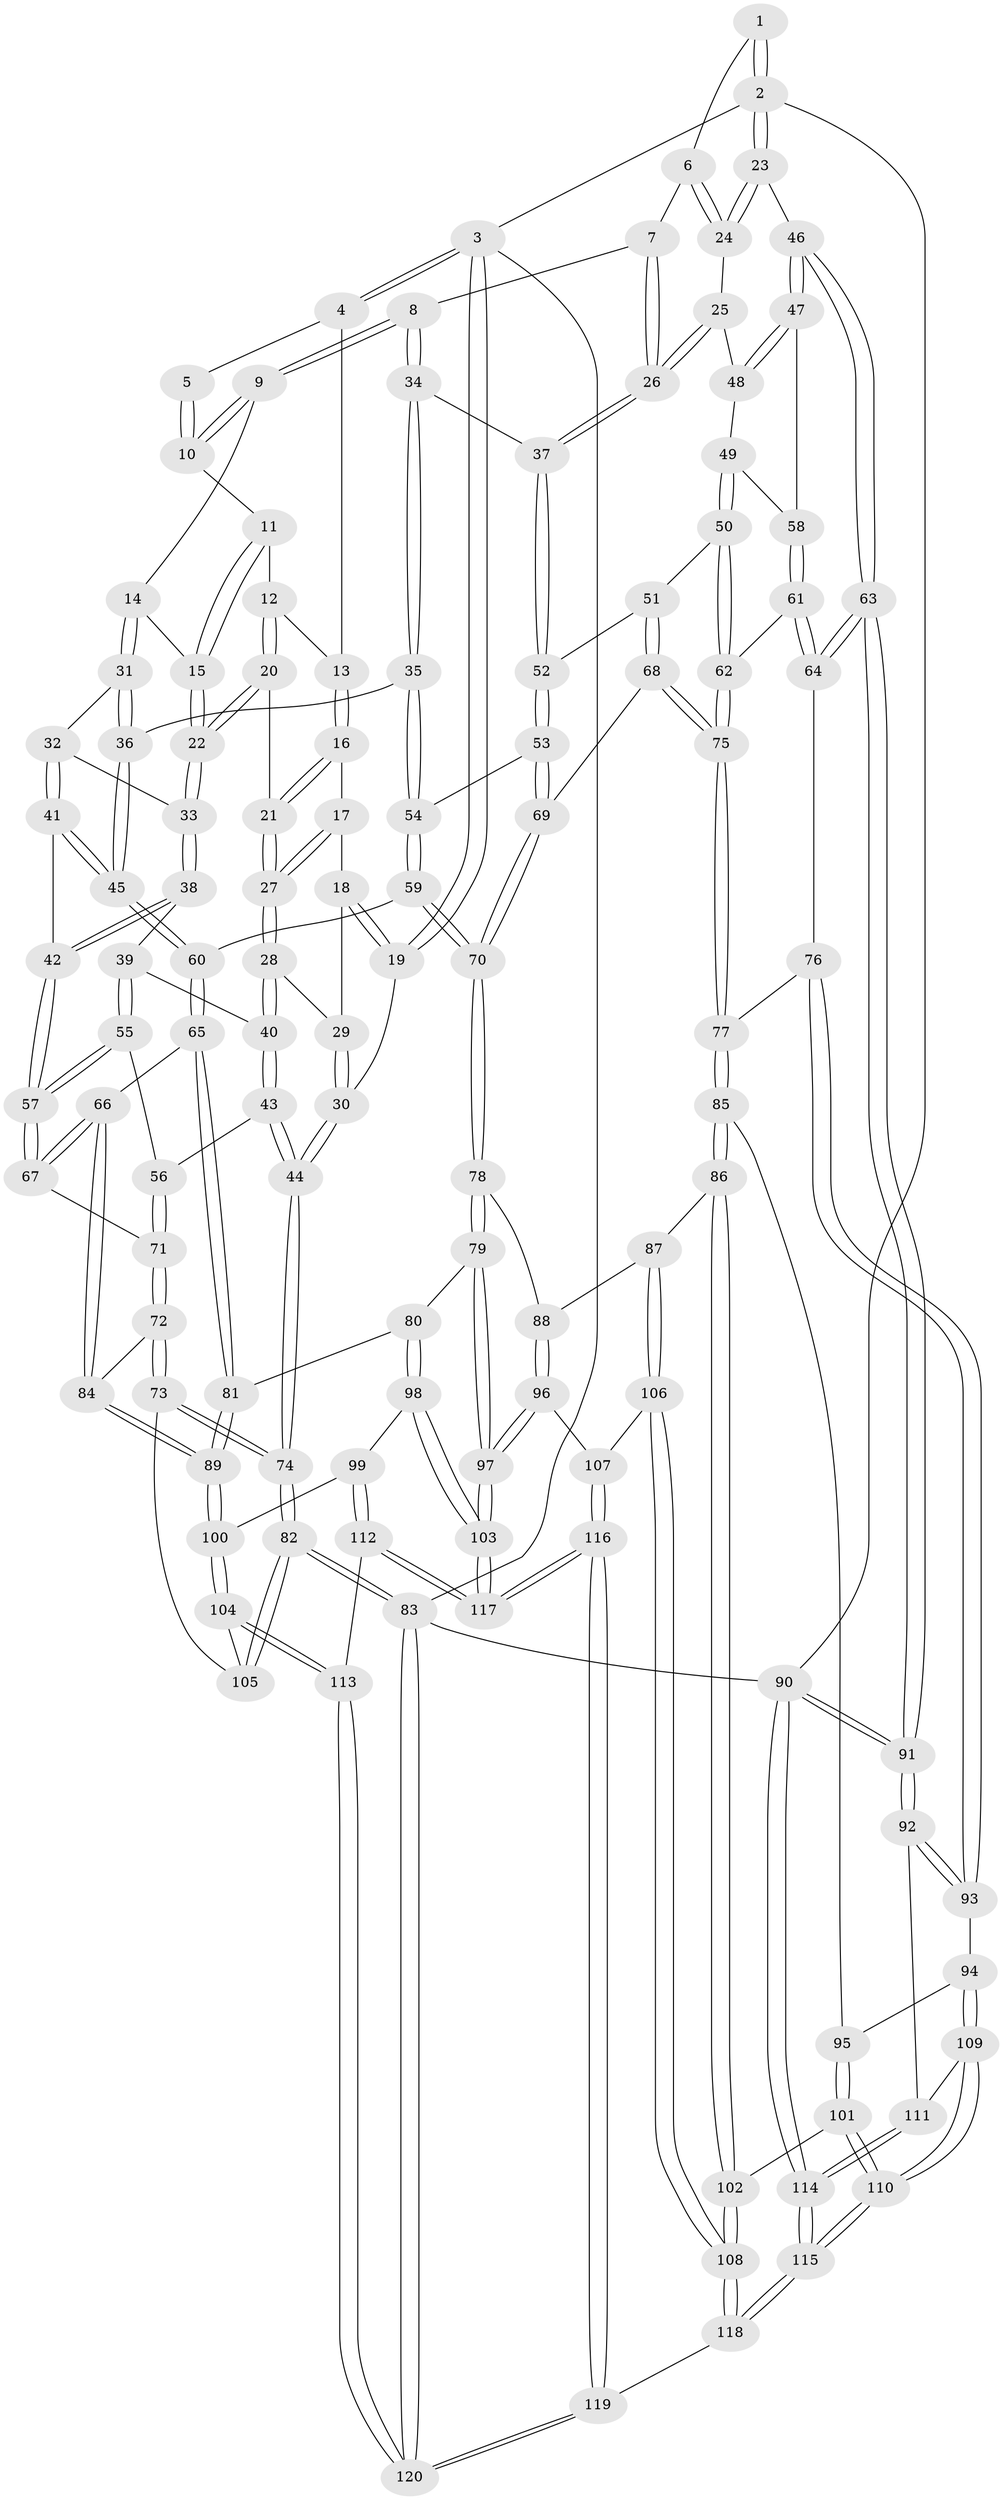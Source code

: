 // Generated by graph-tools (version 1.1) at 2025/17/03/09/25 04:17:11]
// undirected, 120 vertices, 297 edges
graph export_dot {
graph [start="1"]
  node [color=gray90,style=filled];
  1 [pos="+0.7917329478251625+0"];
  2 [pos="+1+0"];
  3 [pos="+0+0"];
  4 [pos="+0.13842151325825586+0"];
  5 [pos="+0.35457633352005413+0"];
  6 [pos="+0.7245579069706963+0.009206042142060594"];
  7 [pos="+0.7002646415637779+0.03353187442813219"];
  8 [pos="+0.5385104826013902+0.16334547165651184"];
  9 [pos="+0.5022277910229115+0.15198828517803012"];
  10 [pos="+0.4047808230529466+0"];
  11 [pos="+0.32455829371930733+0.09729348692650425"];
  12 [pos="+0.26714313029624076+0.11450401495495169"];
  13 [pos="+0.16247338382726334+0.012533462262645002"];
  14 [pos="+0.40282354721790103+0.2005920693868821"];
  15 [pos="+0.39979917540992577+0.20122479701035711"];
  16 [pos="+0.12113895779844928+0.14841713117806135"];
  17 [pos="+0.12086918620862697+0.1486903849324447"];
  18 [pos="+0.06745699889213586+0.16618607560322837"];
  19 [pos="+0+0.14086942611365888"];
  20 [pos="+0.295184701678312+0.2301171793063544"];
  21 [pos="+0.2574705986503928+0.2282445556128856"];
  22 [pos="+0.31058781014799486+0.23956149585174522"];
  23 [pos="+1+0.12915400665217383"];
  24 [pos="+0.8729640500282173+0.2405386637758762"];
  25 [pos="+0.8275817928639223+0.29972485033036533"];
  26 [pos="+0.7230401718366952+0.3251042243657252"];
  27 [pos="+0.13469498372572947+0.30960018433803116"];
  28 [pos="+0.13036310221391728+0.32040692929803566"];
  29 [pos="+0.04899965023768249+0.2583720790395368"];
  30 [pos="+0+0.3624874685399849"];
  31 [pos="+0.4348466190933549+0.35410661987415915"];
  32 [pos="+0.36871189646670793+0.3417868419825306"];
  33 [pos="+0.30834046354692723+0.2969082278702242"];
  34 [pos="+0.5999908649724227+0.3134372564230141"];
  35 [pos="+0.5664773916566326+0.36191335270058145"];
  36 [pos="+0.46864475975054337+0.37908905916037017"];
  37 [pos="+0.7212897272972008+0.32578807514782504"];
  38 [pos="+0.2628626761357386+0.3680043585067287"];
  39 [pos="+0.18905663031047829+0.38899860363907934"];
  40 [pos="+0.1300400631235416+0.32888710009604266"];
  41 [pos="+0.35347431674449703+0.46579693791010224"];
  42 [pos="+0.3408486652732038+0.4612006677253929"];
  43 [pos="+0+0.41328395132287093"];
  44 [pos="+0+0.39049823482018525"];
  45 [pos="+0.38167015917417907+0.4844713060640851"];
  46 [pos="+1+0.44533946635140464"];
  47 [pos="+0.9551031075620607+0.4472621444695274"];
  48 [pos="+0.8435334499633635+0.33563281265829376"];
  49 [pos="+0.8312793084712115+0.4501696716290615"];
  50 [pos="+0.7937447076475059+0.5092387624535321"];
  51 [pos="+0.7427615429490488+0.48825573471834266"];
  52 [pos="+0.7316462127442627+0.4680058586848189"];
  53 [pos="+0.5896191905934893+0.4852132914735839"];
  54 [pos="+0.5707690019315133+0.41465272489580635"];
  55 [pos="+0.1816935081384918+0.4244434544518358"];
  56 [pos="+0.06613063616537894+0.4924560746197784"];
  57 [pos="+0.22044556974378035+0.5096971758736196"];
  58 [pos="+0.9163776930657228+0.4875337733979835"];
  59 [pos="+0.41410565072104966+0.5386876567986302"];
  60 [pos="+0.39420638381148543+0.5228082953402824"];
  61 [pos="+0.8957373022798493+0.5317068092008866"];
  62 [pos="+0.809934892989618+0.5347129923792482"];
  63 [pos="+1+0.5498197248627695"];
  64 [pos="+0.9202840708344675+0.5746370201634371"];
  65 [pos="+0.27205434953789065+0.6069942985592635"];
  66 [pos="+0.20755806952153322+0.6014707747479584"];
  67 [pos="+0.2056532095768736+0.5951703872821353"];
  68 [pos="+0.6516783782378248+0.5992140219129847"];
  69 [pos="+0.5841547651338466+0.5874488662300211"];
  70 [pos="+0.5030094687210952+0.6424978213770716"];
  71 [pos="+0.07376889098917616+0.5114747498387487"];
  72 [pos="+0.005215302625991247+0.7125671719215257"];
  73 [pos="+0+0.7181723829824993"];
  74 [pos="+0+0.7211168926905248"];
  75 [pos="+0.7759051378067323+0.686972060635174"];
  76 [pos="+0.8960400941801229+0.6568229849753237"];
  77 [pos="+0.7767487910227593+0.6885820857300058"];
  78 [pos="+0.4905724341430141+0.6868712857913115"];
  79 [pos="+0.4577090680068762+0.714798420160311"];
  80 [pos="+0.4023140653822171+0.7289505148243635"];
  81 [pos="+0.38078563975544844+0.7249466096307463"];
  82 [pos="+0+1"];
  83 [pos="+0+1"];
  84 [pos="+0.14840987190374136+0.7016563553530007"];
  85 [pos="+0.7721322722182983+0.7196885782398181"];
  86 [pos="+0.7051643531356432+0.775496452243206"];
  87 [pos="+0.6360030695067689+0.7874284758402529"];
  88 [pos="+0.5473521958368995+0.7320037763361024"];
  89 [pos="+0.21443460116711754+0.7811795559396486"];
  90 [pos="+1+1"];
  91 [pos="+1+0.7123350303863671"];
  92 [pos="+1+0.7278026917609182"];
  93 [pos="+1+0.7285498728130022"];
  94 [pos="+0.9078923849793071+0.8075213188090182"];
  95 [pos="+0.7931145155202869+0.7442706494244594"];
  96 [pos="+0.5475748799864427+0.8816704970919695"];
  97 [pos="+0.4805093860425345+0.8784014265887596"];
  98 [pos="+0.3495938221403307+0.8798743873157572"];
  99 [pos="+0.24264705663224093+0.8415911174383531"];
  100 [pos="+0.21633535441359555+0.8175008630418217"];
  101 [pos="+0.8186109703136013+0.9229272058739268"];
  102 [pos="+0.7313140777956361+0.9238921875584037"];
  103 [pos="+0.4023119500212204+0.9900581042937907"];
  104 [pos="+0.1381157807182916+0.9080923320606153"];
  105 [pos="+0.08780581025335+0.8940475313712606"];
  106 [pos="+0.6021160894225763+0.8883111322115113"];
  107 [pos="+0.5696078473909618+0.8877451185130577"];
  108 [pos="+0.6614613005085863+0.9791549721746566"];
  109 [pos="+0.9058222366503574+0.8647613319531103"];
  110 [pos="+0.8455742817592125+0.9360919858519499"];
  111 [pos="+0.9582831291899802+0.8842563418060841"];
  112 [pos="+0.2607970214143242+0.960882859109133"];
  113 [pos="+0.14393083986058233+0.9266352631739159"];
  114 [pos="+1+1"];
  115 [pos="+1+1"];
  116 [pos="+0.40411443102129657+1"];
  117 [pos="+0.39176847212934074+1"];
  118 [pos="+0.5961327790655914+1"];
  119 [pos="+0.4057830664288914+1"];
  120 [pos="+0.11354543511018567+1"];
  1 -- 2;
  1 -- 2;
  1 -- 6;
  2 -- 3;
  2 -- 23;
  2 -- 23;
  2 -- 90;
  3 -- 4;
  3 -- 4;
  3 -- 19;
  3 -- 19;
  3 -- 83;
  4 -- 5;
  4 -- 13;
  5 -- 10;
  5 -- 10;
  6 -- 7;
  6 -- 24;
  6 -- 24;
  7 -- 8;
  7 -- 26;
  7 -- 26;
  8 -- 9;
  8 -- 9;
  8 -- 34;
  8 -- 34;
  9 -- 10;
  9 -- 10;
  9 -- 14;
  10 -- 11;
  11 -- 12;
  11 -- 15;
  11 -- 15;
  12 -- 13;
  12 -- 20;
  12 -- 20;
  13 -- 16;
  13 -- 16;
  14 -- 15;
  14 -- 31;
  14 -- 31;
  15 -- 22;
  15 -- 22;
  16 -- 17;
  16 -- 21;
  16 -- 21;
  17 -- 18;
  17 -- 27;
  17 -- 27;
  18 -- 19;
  18 -- 19;
  18 -- 29;
  19 -- 30;
  20 -- 21;
  20 -- 22;
  20 -- 22;
  21 -- 27;
  21 -- 27;
  22 -- 33;
  22 -- 33;
  23 -- 24;
  23 -- 24;
  23 -- 46;
  24 -- 25;
  25 -- 26;
  25 -- 26;
  25 -- 48;
  26 -- 37;
  26 -- 37;
  27 -- 28;
  27 -- 28;
  28 -- 29;
  28 -- 40;
  28 -- 40;
  29 -- 30;
  29 -- 30;
  30 -- 44;
  30 -- 44;
  31 -- 32;
  31 -- 36;
  31 -- 36;
  32 -- 33;
  32 -- 41;
  32 -- 41;
  33 -- 38;
  33 -- 38;
  34 -- 35;
  34 -- 35;
  34 -- 37;
  35 -- 36;
  35 -- 54;
  35 -- 54;
  36 -- 45;
  36 -- 45;
  37 -- 52;
  37 -- 52;
  38 -- 39;
  38 -- 42;
  38 -- 42;
  39 -- 40;
  39 -- 55;
  39 -- 55;
  40 -- 43;
  40 -- 43;
  41 -- 42;
  41 -- 45;
  41 -- 45;
  42 -- 57;
  42 -- 57;
  43 -- 44;
  43 -- 44;
  43 -- 56;
  44 -- 74;
  44 -- 74;
  45 -- 60;
  45 -- 60;
  46 -- 47;
  46 -- 47;
  46 -- 63;
  46 -- 63;
  47 -- 48;
  47 -- 48;
  47 -- 58;
  48 -- 49;
  49 -- 50;
  49 -- 50;
  49 -- 58;
  50 -- 51;
  50 -- 62;
  50 -- 62;
  51 -- 52;
  51 -- 68;
  51 -- 68;
  52 -- 53;
  52 -- 53;
  53 -- 54;
  53 -- 69;
  53 -- 69;
  54 -- 59;
  54 -- 59;
  55 -- 56;
  55 -- 57;
  55 -- 57;
  56 -- 71;
  56 -- 71;
  57 -- 67;
  57 -- 67;
  58 -- 61;
  58 -- 61;
  59 -- 60;
  59 -- 70;
  59 -- 70;
  60 -- 65;
  60 -- 65;
  61 -- 62;
  61 -- 64;
  61 -- 64;
  62 -- 75;
  62 -- 75;
  63 -- 64;
  63 -- 64;
  63 -- 91;
  63 -- 91;
  64 -- 76;
  65 -- 66;
  65 -- 81;
  65 -- 81;
  66 -- 67;
  66 -- 67;
  66 -- 84;
  66 -- 84;
  67 -- 71;
  68 -- 69;
  68 -- 75;
  68 -- 75;
  69 -- 70;
  69 -- 70;
  70 -- 78;
  70 -- 78;
  71 -- 72;
  71 -- 72;
  72 -- 73;
  72 -- 73;
  72 -- 84;
  73 -- 74;
  73 -- 74;
  73 -- 105;
  74 -- 82;
  74 -- 82;
  75 -- 77;
  75 -- 77;
  76 -- 77;
  76 -- 93;
  76 -- 93;
  77 -- 85;
  77 -- 85;
  78 -- 79;
  78 -- 79;
  78 -- 88;
  79 -- 80;
  79 -- 97;
  79 -- 97;
  80 -- 81;
  80 -- 98;
  80 -- 98;
  81 -- 89;
  81 -- 89;
  82 -- 83;
  82 -- 83;
  82 -- 105;
  82 -- 105;
  83 -- 120;
  83 -- 120;
  83 -- 90;
  84 -- 89;
  84 -- 89;
  85 -- 86;
  85 -- 86;
  85 -- 95;
  86 -- 87;
  86 -- 102;
  86 -- 102;
  87 -- 88;
  87 -- 106;
  87 -- 106;
  88 -- 96;
  88 -- 96;
  89 -- 100;
  89 -- 100;
  90 -- 91;
  90 -- 91;
  90 -- 114;
  90 -- 114;
  91 -- 92;
  91 -- 92;
  92 -- 93;
  92 -- 93;
  92 -- 111;
  93 -- 94;
  94 -- 95;
  94 -- 109;
  94 -- 109;
  95 -- 101;
  95 -- 101;
  96 -- 97;
  96 -- 97;
  96 -- 107;
  97 -- 103;
  97 -- 103;
  98 -- 99;
  98 -- 103;
  98 -- 103;
  99 -- 100;
  99 -- 112;
  99 -- 112;
  100 -- 104;
  100 -- 104;
  101 -- 102;
  101 -- 110;
  101 -- 110;
  102 -- 108;
  102 -- 108;
  103 -- 117;
  103 -- 117;
  104 -- 105;
  104 -- 113;
  104 -- 113;
  106 -- 107;
  106 -- 108;
  106 -- 108;
  107 -- 116;
  107 -- 116;
  108 -- 118;
  108 -- 118;
  109 -- 110;
  109 -- 110;
  109 -- 111;
  110 -- 115;
  110 -- 115;
  111 -- 114;
  111 -- 114;
  112 -- 113;
  112 -- 117;
  112 -- 117;
  113 -- 120;
  113 -- 120;
  114 -- 115;
  114 -- 115;
  115 -- 118;
  115 -- 118;
  116 -- 117;
  116 -- 117;
  116 -- 119;
  116 -- 119;
  118 -- 119;
  119 -- 120;
  119 -- 120;
}
